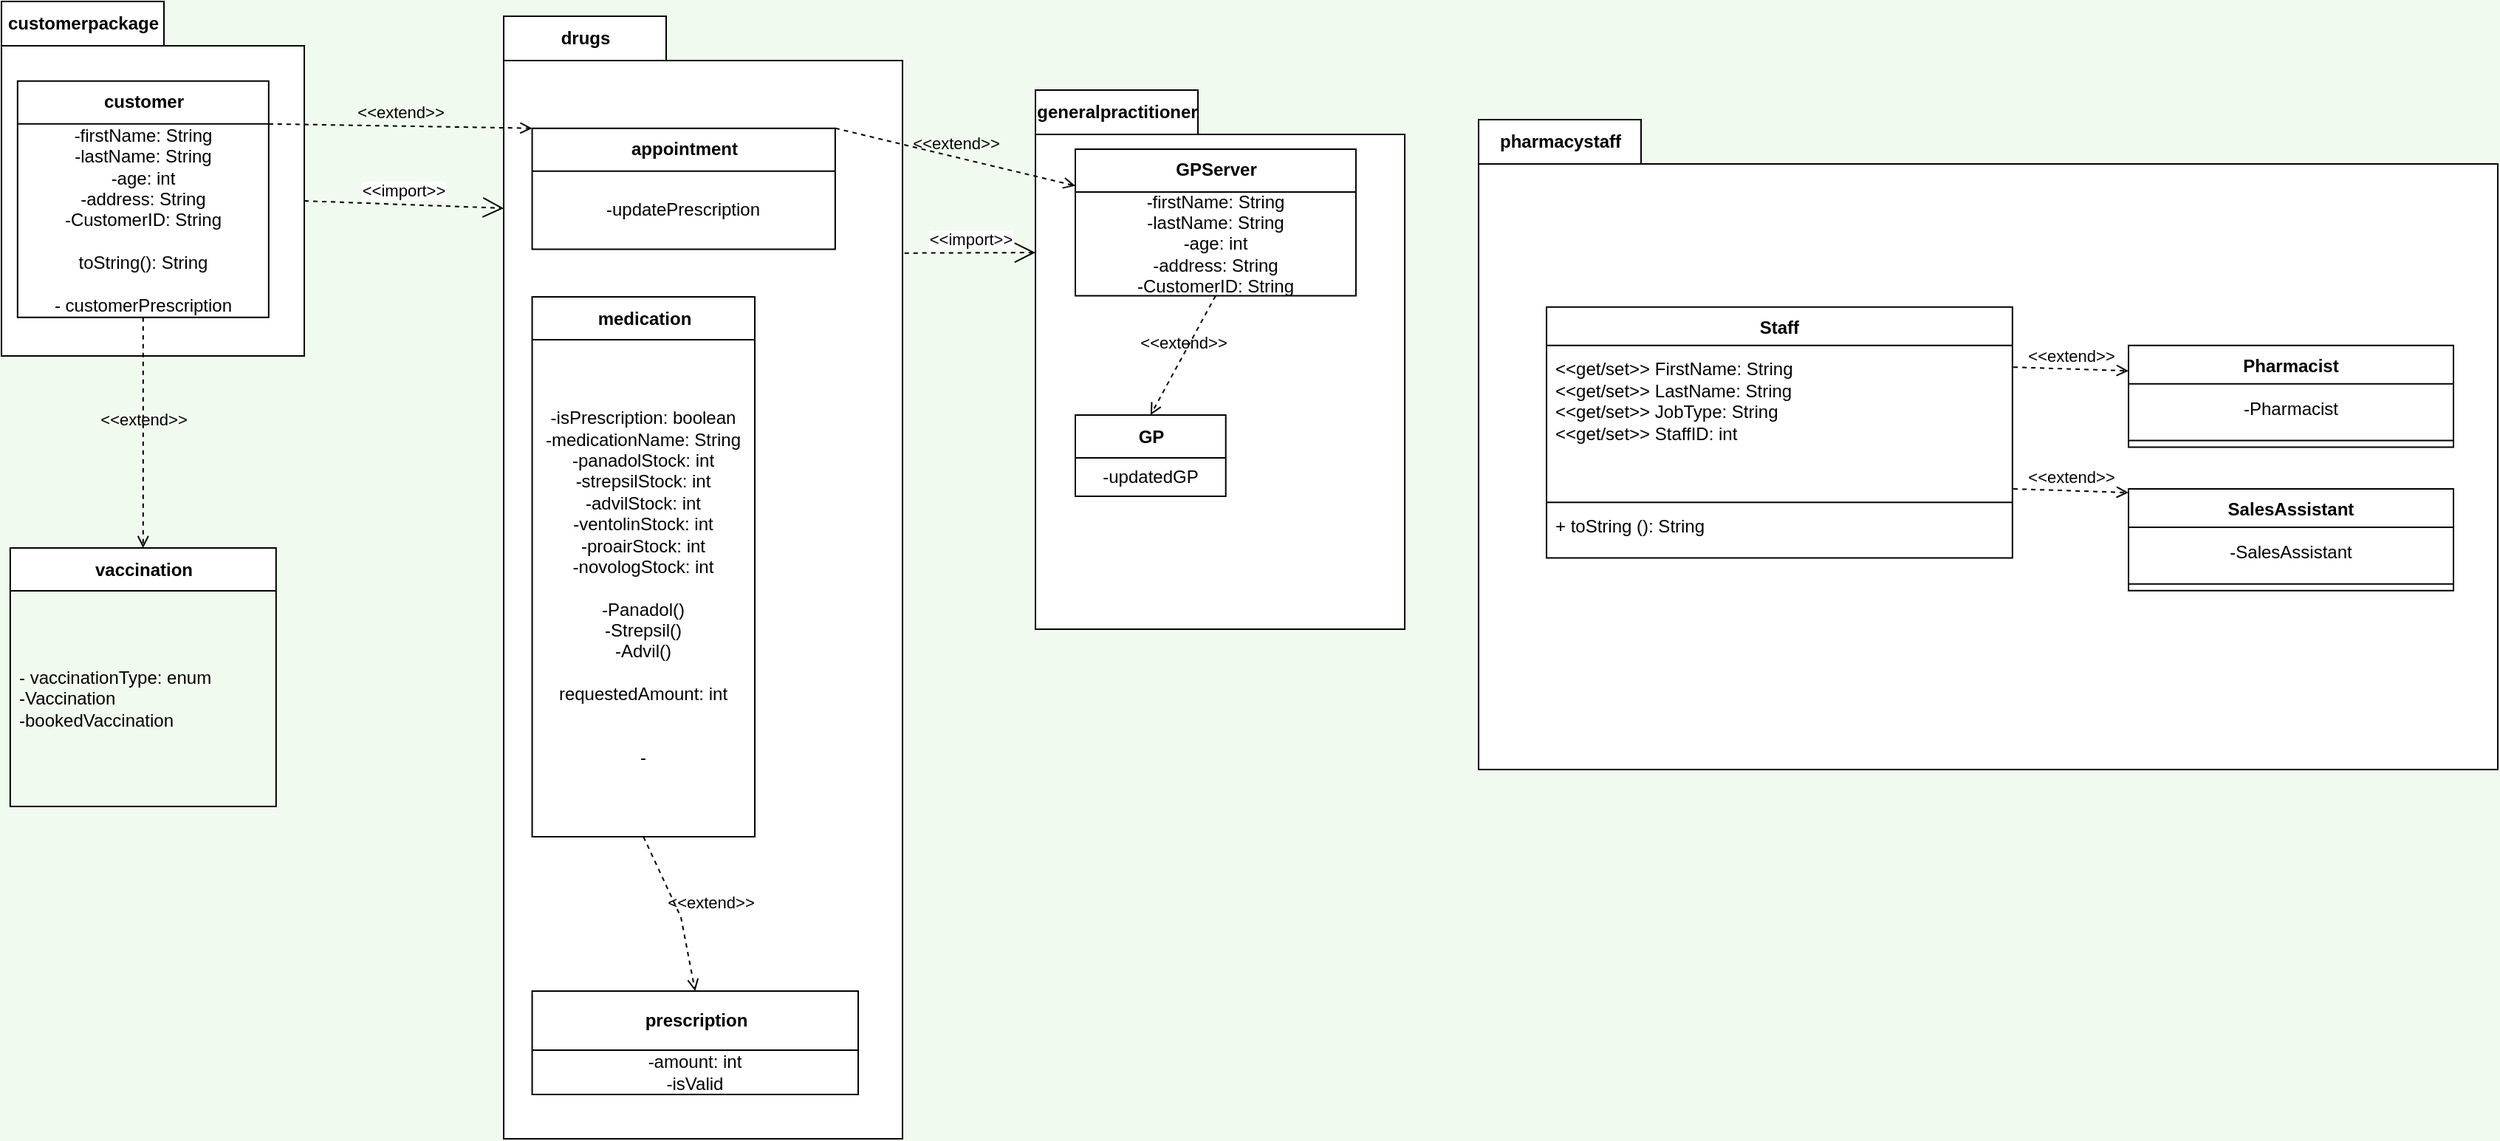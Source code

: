 <mxfile version="20.2.3" type="device"><diagram id="C5RBs43oDa-KdzZeNtuy" name="Page-1"><mxGraphModel dx="1610" dy="2155" grid="1" gridSize="10" guides="1" tooltips="1" connect="1" arrows="1" fold="1" page="1" pageScale="1" pageWidth="827" pageHeight="1169" background="#F1FAEE" math="0" shadow="0"><root><mxCell id="WIyWlLk6GJQsqaUBKTNV-0"/><mxCell id="WIyWlLk6GJQsqaUBKTNV-1" parent="WIyWlLk6GJQsqaUBKTNV-0"/><mxCell id="N9oGoti67RAvDxNapbL--3" value="customerpackage&lt;br&gt;" style="shape=folder;fontStyle=1;tabWidth=110;tabHeight=30;tabPosition=left;html=1;boundedLbl=1;labelInHeader=1;container=1;collapsible=0;" vertex="1" parent="WIyWlLk6GJQsqaUBKTNV-1"><mxGeometry x="-70" y="-320" width="205" height="240" as="geometry"/></mxCell><mxCell id="N9oGoti67RAvDxNapbL--4" value="" style="html=1;strokeColor=none;resizeWidth=1;resizeHeight=1;fillColor=none;part=1;connectable=0;allowArrows=0;deletable=0;" vertex="1" parent="N9oGoti67RAvDxNapbL--3"><mxGeometry width="24.205" height="3.85" relative="1" as="geometry"><mxPoint x="130" y="151" as="offset"/></mxGeometry></mxCell><mxCell id="N9oGoti67RAvDxNapbL--20" value="customer" style="swimlane;fontStyle=1;align=center;verticalAlign=middle;childLayout=stackLayout;horizontal=1;startSize=29;horizontalStack=0;resizeParent=1;resizeParentMax=0;resizeLast=0;collapsible=0;marginBottom=0;html=1;" vertex="1" parent="N9oGoti67RAvDxNapbL--3"><mxGeometry x="10.911" y="53.89" width="170" height="160" as="geometry"/></mxCell><mxCell id="N9oGoti67RAvDxNapbL--26" value="-firstName: String&lt;br&gt;-lastName: String&lt;br&gt;-age: int&lt;br&gt;-address: String&lt;br&gt;-CustomerID: String&lt;br&gt;&lt;br&gt;toString(): String&lt;br&gt;&lt;br&gt;- customerPrescription" style="text;html=1;strokeColor=none;fillColor=none;align=center;verticalAlign=middle;whiteSpace=wrap;rounded=0;" vertex="1" parent="N9oGoti67RAvDxNapbL--20"><mxGeometry y="29" width="170" height="131" as="geometry"/></mxCell><mxCell id="N9oGoti67RAvDxNapbL--5" value="generalpractitioner&lt;br&gt;" style="shape=folder;fontStyle=1;tabWidth=110;tabHeight=30;tabPosition=left;html=1;boundedLbl=1;labelInHeader=1;container=1;collapsible=0;" vertex="1" parent="WIyWlLk6GJQsqaUBKTNV-1"><mxGeometry x="630" y="-260" width="250" height="365" as="geometry"/></mxCell><mxCell id="N9oGoti67RAvDxNapbL--6" value="" style="html=1;strokeColor=none;resizeWidth=1;resizeHeight=1;fillColor=none;part=1;connectable=0;allowArrows=0;deletable=0;" vertex="1" parent="N9oGoti67RAvDxNapbL--5"><mxGeometry width="18.519" relative="1" as="geometry"><mxPoint y="30" as="offset"/></mxGeometry></mxCell><mxCell id="N9oGoti67RAvDxNapbL--41" value="GPServer" style="swimlane;fontStyle=1;align=center;verticalAlign=middle;childLayout=stackLayout;horizontal=1;startSize=29;horizontalStack=0;resizeParent=1;resizeParentMax=0;resizeLast=0;collapsible=0;marginBottom=0;html=1;" vertex="1" parent="N9oGoti67RAvDxNapbL--5"><mxGeometry x="27.003" y="39.999" width="189.955" height="99.239" as="geometry"/></mxCell><mxCell id="N9oGoti67RAvDxNapbL--45" value="-firstName: String&lt;br&gt;-lastName: String&lt;br&gt;-age: int&lt;br&gt;-address: String&lt;br&gt;-CustomerID: String" style="text;html=1;strokeColor=none;fillColor=none;align=center;verticalAlign=middle;whiteSpace=wrap;rounded=0;" vertex="1" parent="N9oGoti67RAvDxNapbL--41"><mxGeometry y="29" width="189.955" height="70.239" as="geometry"/></mxCell><mxCell id="N9oGoti67RAvDxNapbL--46" value="GP" style="swimlane;fontStyle=1;align=center;verticalAlign=middle;childLayout=stackLayout;horizontal=1;startSize=29;horizontalStack=0;resizeParent=1;resizeParentMax=0;resizeLast=0;collapsible=0;marginBottom=0;html=1;" vertex="1" parent="N9oGoti67RAvDxNapbL--5"><mxGeometry x="26.999" y="220.001" width="101.852" height="55.011" as="geometry"/></mxCell><mxCell id="N9oGoti67RAvDxNapbL--47" value="-updatedGP" style="text;html=1;strokeColor=none;fillColor=none;align=center;verticalAlign=middle;whiteSpace=wrap;rounded=0;" vertex="1" parent="N9oGoti67RAvDxNapbL--46"><mxGeometry y="29" width="101.852" height="26.011" as="geometry"/></mxCell><mxCell id="N9oGoti67RAvDxNapbL--50" value="&amp;lt;&amp;lt;extend&amp;gt;&amp;gt;" style="html=1;verticalAlign=bottom;labelBackgroundColor=none;endArrow=open;endFill=0;dashed=1;rounded=0;entryX=0.5;entryY=0;entryDx=0;entryDy=0;exitX=0.5;exitY=1;exitDx=0;exitDy=0;" edge="1" parent="N9oGoti67RAvDxNapbL--5" source="N9oGoti67RAvDxNapbL--45" target="N9oGoti67RAvDxNapbL--46"><mxGeometry width="160" relative="1" as="geometry"><mxPoint x="-190" y="380" as="sourcePoint"/><mxPoint x="-30" y="380" as="targetPoint"/></mxGeometry></mxCell><mxCell id="N9oGoti67RAvDxNapbL--9" value="drugs" style="shape=folder;fontStyle=1;tabWidth=110;tabHeight=30;tabPosition=left;html=1;boundedLbl=1;labelInHeader=1;container=1;collapsible=0;" vertex="1" parent="WIyWlLk6GJQsqaUBKTNV-1"><mxGeometry x="270" y="-310" width="270" height="760" as="geometry"/></mxCell><mxCell id="N9oGoti67RAvDxNapbL--10" value="" style="html=1;strokeColor=none;resizeWidth=1;resizeHeight=1;fillColor=none;part=1;connectable=0;allowArrows=0;deletable=0;" vertex="1" parent="N9oGoti67RAvDxNapbL--9"><mxGeometry width="11.058" height="259.931" relative="1" as="geometry"><mxPoint x="-40" y="30" as="offset"/></mxGeometry></mxCell><mxCell id="N9oGoti67RAvDxNapbL--23" value="appointment&lt;br&gt;" style="swimlane;fontStyle=1;align=center;verticalAlign=middle;childLayout=stackLayout;horizontal=1;startSize=29;horizontalStack=0;resizeParent=1;resizeParentMax=0;resizeLast=0;collapsible=0;marginBottom=0;html=1;" vertex="1" parent="N9oGoti67RAvDxNapbL--9"><mxGeometry x="19.274" y="75.813" width="205.151" height="81.992" as="geometry"/></mxCell><mxCell id="N9oGoti67RAvDxNapbL--27" value="-updatePrescription" style="text;html=1;strokeColor=none;fillColor=none;align=center;verticalAlign=middle;whiteSpace=wrap;rounded=0;" vertex="1" parent="N9oGoti67RAvDxNapbL--23"><mxGeometry y="29" width="205.151" height="52.992" as="geometry"/></mxCell><mxCell id="N9oGoti67RAvDxNapbL--22" value="medication" style="swimlane;fontStyle=1;align=center;verticalAlign=middle;childLayout=stackLayout;horizontal=1;startSize=29;horizontalStack=0;resizeParent=1;resizeParentMax=0;resizeLast=0;collapsible=0;marginBottom=0;html=1;" vertex="1" parent="N9oGoti67RAvDxNapbL--9"><mxGeometry x="19.27" y="190" width="150.73" height="365.553" as="geometry"/></mxCell><mxCell id="N9oGoti67RAvDxNapbL--30" value="-isPrescription: boolean&lt;br&gt;-medicationName: String&lt;br&gt;-panadolStock: int&lt;br&gt;-strepsilStock: int&lt;br&gt;-advilStock: int&lt;br&gt;-ventolinStock: int&lt;br&gt;-proairStock: int&lt;br&gt;-novologStock: int&lt;br&gt;&lt;br&gt;-Panadol()&lt;br&gt;-Strepsil()&lt;br&gt;-Advil()&lt;br&gt;&lt;br&gt;requestedAmount: int&lt;br&gt;&lt;br&gt;&lt;br&gt;-" style="text;html=1;strokeColor=none;fillColor=none;align=center;verticalAlign=middle;whiteSpace=wrap;rounded=0;" vertex="1" parent="N9oGoti67RAvDxNapbL--22"><mxGeometry y="29" width="150.73" height="336.553" as="geometry"/></mxCell><mxCell id="N9oGoti67RAvDxNapbL--21" value="prescription&lt;br&gt;" style="swimlane;fontStyle=1;align=center;verticalAlign=middle;childLayout=stackLayout;horizontal=1;startSize=40;horizontalStack=0;resizeParent=1;resizeParentMax=0;resizeLast=0;collapsible=0;marginBottom=0;html=1;" vertex="1" parent="N9oGoti67RAvDxNapbL--9"><mxGeometry x="19.27" y="660" width="220.73" height="70" as="geometry"/></mxCell><mxCell id="N9oGoti67RAvDxNapbL--34" value="-amount: int&lt;br&gt;-isValid" style="text;html=1;strokeColor=none;fillColor=none;align=center;verticalAlign=middle;whiteSpace=wrap;rounded=0;" vertex="1" parent="N9oGoti67RAvDxNapbL--21"><mxGeometry y="40" width="220.73" height="30" as="geometry"/></mxCell><mxCell id="N9oGoti67RAvDxNapbL--32" value="&amp;lt;&amp;lt;extend&amp;gt;&amp;gt;" style="html=1;verticalAlign=bottom;labelBackgroundColor=none;endArrow=open;endFill=0;dashed=1;rounded=0;exitX=0.5;exitY=1;exitDx=0;exitDy=0;entryX=0.5;entryY=0;entryDx=0;entryDy=0;" edge="1" parent="N9oGoti67RAvDxNapbL--9" source="N9oGoti67RAvDxNapbL--30" target="N9oGoti67RAvDxNapbL--21"><mxGeometry x="0.151" y="20" width="160" relative="1" as="geometry"><mxPoint x="220" y="420" as="sourcePoint"/><mxPoint x="380" y="420" as="targetPoint"/><Array as="points"><mxPoint x="120" y="610"/></Array><mxPoint y="-1" as="offset"/></mxGeometry></mxCell><mxCell id="N9oGoti67RAvDxNapbL--12" value="pharmacystaff" style="shape=folder;fontStyle=1;tabWidth=110;tabHeight=30;tabPosition=left;html=1;boundedLbl=1;labelInHeader=1;container=1;collapsible=0;" vertex="1" parent="WIyWlLk6GJQsqaUBKTNV-1"><mxGeometry x="930" y="-240" width="690" height="440" as="geometry"/></mxCell><mxCell id="N9oGoti67RAvDxNapbL--13" value="" style="html=1;strokeColor=none;resizeWidth=1;resizeHeight=1;fillColor=none;part=1;connectable=0;allowArrows=0;deletable=0;" vertex="1" parent="N9oGoti67RAvDxNapbL--12"><mxGeometry width="571.05" height="275.443" relative="1" as="geometry"><mxPoint y="30" as="offset"/></mxGeometry></mxCell><mxCell id="N9oGoti67RAvDxNapbL--60" value="Staff" style="swimlane;fontStyle=1;align=center;verticalAlign=top;childLayout=stackLayout;horizontal=1;startSize=26;horizontalStack=0;resizeParent=1;resizeParentMax=0;resizeLast=0;collapsible=1;marginBottom=0;" vertex="1" parent="N9oGoti67RAvDxNapbL--12"><mxGeometry x="45.993" y="126.904" width="315.43" height="169.907" as="geometry"/></mxCell><mxCell id="N9oGoti67RAvDxNapbL--53" value="&amp;lt;&amp;lt;get/set&amp;gt;&amp;gt; FirstName: String&lt;br&gt;&amp;lt;&amp;lt;get/set&amp;gt;&amp;gt; LastName: String&lt;br&gt;&amp;lt;&amp;lt;get/set&amp;gt;&amp;gt; JobType: String&lt;br&gt;&amp;lt;&amp;lt;get/set&amp;gt;&amp;gt; StaffID: int&lt;br&gt;&lt;br&gt;&lt;br&gt;" style="text;html=1;strokeColor=none;fillColor=none;align=left;verticalAlign=middle;spacingLeft=4;spacingRight=4;overflow=hidden;rotatable=0;points=[[0,0.5],[1,0.5]];portConstraint=eastwest;" vertex="1" parent="N9oGoti67RAvDxNapbL--60"><mxGeometry y="26" width="315.43" height="104" as="geometry"/></mxCell><mxCell id="N9oGoti67RAvDxNapbL--62" value="" style="line;strokeWidth=1;fillColor=none;align=left;verticalAlign=middle;spacingTop=-1;spacingLeft=3;spacingRight=3;rotatable=0;labelPosition=right;points=[];portConstraint=eastwest;" vertex="1" parent="N9oGoti67RAvDxNapbL--60"><mxGeometry y="130" width="315.43" height="4.346" as="geometry"/></mxCell><mxCell id="N9oGoti67RAvDxNapbL--63" value="+ toString (): String" style="text;strokeColor=none;fillColor=none;align=left;verticalAlign=top;spacingLeft=4;spacingRight=4;overflow=hidden;rotatable=0;points=[[0,0.5],[1,0.5]];portConstraint=eastwest;" vertex="1" parent="N9oGoti67RAvDxNapbL--60"><mxGeometry y="134.346" width="315.43" height="35.561" as="geometry"/></mxCell><mxCell id="N9oGoti67RAvDxNapbL--65" value="Pharmacist" style="swimlane;fontStyle=1;align=center;verticalAlign=top;childLayout=stackLayout;horizontal=1;startSize=26;horizontalStack=0;resizeParent=1;resizeParentMax=0;resizeLast=0;collapsible=1;marginBottom=0;" vertex="1" parent="N9oGoti67RAvDxNapbL--12"><mxGeometry x="440" y="152.857" width="220" height="68.872" as="geometry"/></mxCell><mxCell id="N9oGoti67RAvDxNapbL--69" value="-Pharmacist" style="text;html=1;strokeColor=none;fillColor=none;align=center;verticalAlign=middle;whiteSpace=wrap;rounded=0;" vertex="1" parent="N9oGoti67RAvDxNapbL--65"><mxGeometry y="26" width="220" height="33.846" as="geometry"/></mxCell><mxCell id="N9oGoti67RAvDxNapbL--67" value="" style="line;strokeWidth=1;fillColor=none;align=left;verticalAlign=middle;spacingTop=-1;spacingLeft=3;spacingRight=3;rotatable=0;labelPosition=right;points=[];portConstraint=eastwest;" vertex="1" parent="N9oGoti67RAvDxNapbL--65"><mxGeometry y="59.846" width="220" height="9.026" as="geometry"/></mxCell><mxCell id="N9oGoti67RAvDxNapbL--72" value="&amp;lt;&amp;lt;extend&amp;gt;&amp;gt;" style="html=1;verticalAlign=bottom;labelBackgroundColor=none;endArrow=open;endFill=0;dashed=1;rounded=0;exitX=1.002;exitY=0.141;exitDx=0;exitDy=0;exitPerimeter=0;entryX=0;entryY=0.25;entryDx=0;entryDy=0;" edge="1" parent="N9oGoti67RAvDxNapbL--12" source="N9oGoti67RAvDxNapbL--53" target="N9oGoti67RAvDxNapbL--65"><mxGeometry width="160" relative="1" as="geometry"><mxPoint y="451.282" as="sourcePoint"/><mxPoint x="160" y="451.282" as="targetPoint"/></mxGeometry></mxCell><mxCell id="N9oGoti67RAvDxNapbL--73" value="SalesAssistant" style="swimlane;fontStyle=1;align=center;verticalAlign=top;childLayout=stackLayout;horizontal=1;startSize=26;horizontalStack=0;resizeParent=1;resizeParentMax=0;resizeLast=0;collapsible=1;marginBottom=0;" vertex="1" parent="N9oGoti67RAvDxNapbL--12"><mxGeometry x="440" y="250.003" width="220" height="68.872" as="geometry"/></mxCell><mxCell id="N9oGoti67RAvDxNapbL--74" value="-SalesAssistant" style="text;html=1;strokeColor=none;fillColor=none;align=center;verticalAlign=middle;whiteSpace=wrap;rounded=0;" vertex="1" parent="N9oGoti67RAvDxNapbL--73"><mxGeometry y="26" width="220" height="33.846" as="geometry"/></mxCell><mxCell id="N9oGoti67RAvDxNapbL--75" value="" style="line;strokeWidth=1;fillColor=none;align=left;verticalAlign=middle;spacingTop=-1;spacingLeft=3;spacingRight=3;rotatable=0;labelPosition=right;points=[];portConstraint=eastwest;" vertex="1" parent="N9oGoti67RAvDxNapbL--73"><mxGeometry y="59.846" width="220" height="9.026" as="geometry"/></mxCell><mxCell id="N9oGoti67RAvDxNapbL--76" value="&amp;lt;&amp;lt;extend&amp;gt;&amp;gt;" style="html=1;verticalAlign=bottom;labelBackgroundColor=none;endArrow=open;endFill=0;dashed=1;rounded=0;exitX=1.002;exitY=0.141;exitDx=0;exitDy=0;exitPerimeter=0;entryX=0;entryY=0.25;entryDx=0;entryDy=0;" edge="1" parent="N9oGoti67RAvDxNapbL--12"><mxGeometry width="160" relative="1" as="geometry"><mxPoint x="362.054" y="249.998" as="sourcePoint"/><mxPoint x="440" y="252.505" as="targetPoint"/></mxGeometry></mxCell><mxCell id="N9oGoti67RAvDxNapbL--28" value="&amp;lt;&amp;lt;extend&amp;gt;&amp;gt;" style="html=1;verticalAlign=bottom;labelBackgroundColor=none;endArrow=open;endFill=0;dashed=1;rounded=0;exitX=1;exitY=0;exitDx=0;exitDy=0;entryX=0;entryY=0;entryDx=0;entryDy=0;" edge="1" parent="WIyWlLk6GJQsqaUBKTNV-1" source="N9oGoti67RAvDxNapbL--26" target="N9oGoti67RAvDxNapbL--23"><mxGeometry width="160" relative="1" as="geometry"><mxPoint x="140" y="-178.74" as="sourcePoint"/><mxPoint x="300" y="-178.74" as="targetPoint"/></mxGeometry></mxCell><mxCell id="N9oGoti67RAvDxNapbL--35" value="&amp;lt;&amp;lt;extend&amp;gt;&amp;gt;" style="html=1;verticalAlign=bottom;labelBackgroundColor=none;endArrow=open;endFill=0;dashed=1;rounded=0;exitX=1;exitY=0;exitDx=0;exitDy=0;entryX=0;entryY=0.25;entryDx=0;entryDy=0;" edge="1" parent="WIyWlLk6GJQsqaUBKTNV-1" source="N9oGoti67RAvDxNapbL--23" target="N9oGoti67RAvDxNapbL--41"><mxGeometry width="160" relative="1" as="geometry"><mxPoint x="173.711" y="-212.11" as="sourcePoint"/><mxPoint x="610" y="-230" as="targetPoint"/><Array as="points"/></mxGeometry></mxCell><mxCell id="N9oGoti67RAvDxNapbL--43" value="&amp;lt;&amp;lt;import&amp;gt;&amp;gt;" style="edgeStyle=none;html=1;endArrow=open;endSize=12;dashed=1;verticalAlign=bottom;rounded=0;exitX=1.005;exitY=0.211;exitDx=0;exitDy=0;exitPerimeter=0;" edge="1" parent="WIyWlLk6GJQsqaUBKTNV-1" source="N9oGoti67RAvDxNapbL--9"><mxGeometry width="160" relative="1" as="geometry"><mxPoint x="580" y="-180" as="sourcePoint"/><mxPoint x="630" y="-150" as="targetPoint"/></mxGeometry></mxCell><mxCell id="N9oGoti67RAvDxNapbL--44" value="&amp;lt;&amp;lt;import&amp;gt;&amp;gt;" style="edgeStyle=none;html=1;endArrow=open;endSize=12;dashed=1;verticalAlign=bottom;rounded=0;exitX=0;exitY=0;exitDx=205;exitDy=135;exitPerimeter=0;entryX=0;entryY=0.171;entryDx=0;entryDy=0;entryPerimeter=0;" edge="1" parent="WIyWlLk6GJQsqaUBKTNV-1" source="N9oGoti67RAvDxNapbL--3" target="N9oGoti67RAvDxNapbL--9"><mxGeometry width="160" relative="1" as="geometry"><mxPoint x="200" y="-160" as="sourcePoint"/><mxPoint x="270" y="-160" as="targetPoint"/></mxGeometry></mxCell><mxCell id="N9oGoti67RAvDxNapbL--77" value="vaccination" style="swimlane;fontStyle=1;align=center;verticalAlign=middle;childLayout=stackLayout;horizontal=1;startSize=29;horizontalStack=0;resizeParent=1;resizeParentMax=0;resizeLast=0;collapsible=0;marginBottom=0;html=1;" vertex="1" parent="WIyWlLk6GJQsqaUBKTNV-1"><mxGeometry x="-64.09" y="50" width="180" height="175" as="geometry"/></mxCell><mxCell id="N9oGoti67RAvDxNapbL--79" value="- vaccinationType: enum&lt;br&gt;-Vaccination&lt;br&gt;-bookedVaccination" style="text;html=1;strokeColor=none;fillColor=none;align=left;verticalAlign=middle;spacingLeft=4;spacingRight=4;overflow=hidden;rotatable=0;points=[[0,0.5],[1,0.5]];portConstraint=eastwest;" vertex="1" parent="N9oGoti67RAvDxNapbL--77"><mxGeometry y="29" width="180" height="146" as="geometry"/></mxCell><mxCell id="N9oGoti67RAvDxNapbL--80" value="&amp;lt;&amp;lt;extend&amp;gt;&amp;gt;" style="html=1;verticalAlign=bottom;labelBackgroundColor=none;endArrow=open;endFill=0;dashed=1;rounded=0;exitX=0.5;exitY=1;exitDx=0;exitDy=0;entryX=0.5;entryY=0;entryDx=0;entryDy=0;" edge="1" parent="WIyWlLk6GJQsqaUBKTNV-1" source="N9oGoti67RAvDxNapbL--26" target="N9oGoti67RAvDxNapbL--77"><mxGeometry width="160" relative="1" as="geometry"><mxPoint x="-19.999" y="-50.0" as="sourcePoint"/><mxPoint x="158.364" y="-47.077" as="targetPoint"/></mxGeometry></mxCell></root></mxGraphModel></diagram></mxfile>
